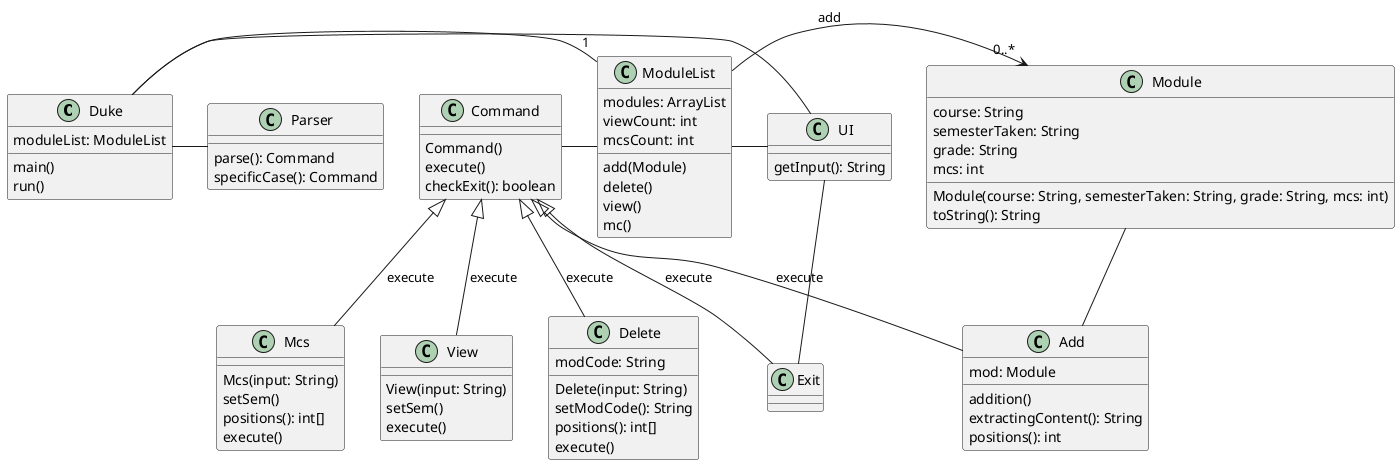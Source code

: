 @startuml
'https://plantuml.com/class-diagram

class Duke
class Parser
class UI
class Command
class Add
class Delete
class Exit
class Mcs
class View
class ModuleList
class Module

class Duke {
moduleList: ModuleList
main()
run()
}

class Parser {
parse(): Command
specificCase(): Command
}

class UI {
getInput(): String
}

class Command {
Command()
execute()
checkExit(): boolean
}

class Module {
course: String
semesterTaken: String
grade: String
mcs: int
Module(course: String, semesterTaken: String, grade: String, mcs: int)
toString(): String
}

class Add {
mod: Module
addition()
extractingContent(): String
positions(): int
}

class Delete {
modCode: String
Delete(input: String)
setModCode(): String
positions(): int[]
execute()
}

class Mcs {
Mcs(input: String)
setSem()
positions(): int[]
execute()
}

class View {
View(input: String)
setSem()
execute()
}

class ModuleList {
modules: ArrayList
viewCount: int
mcsCount: int
add(Module)
delete()
view()
mc()
}

Command <|-- Add : execute
Command <|-- Delete : execute
Command <|-- Exit : execute
Command <|-- Mcs : execute
Command <|-- View : execute
Duke - "1" ModuleList
Duke - UI
Duke - Parser
Module -- Add
ModuleList - UI
UI -- Exit
Command - ModuleList
ModuleList -> "0..*" Module : add



@enduml